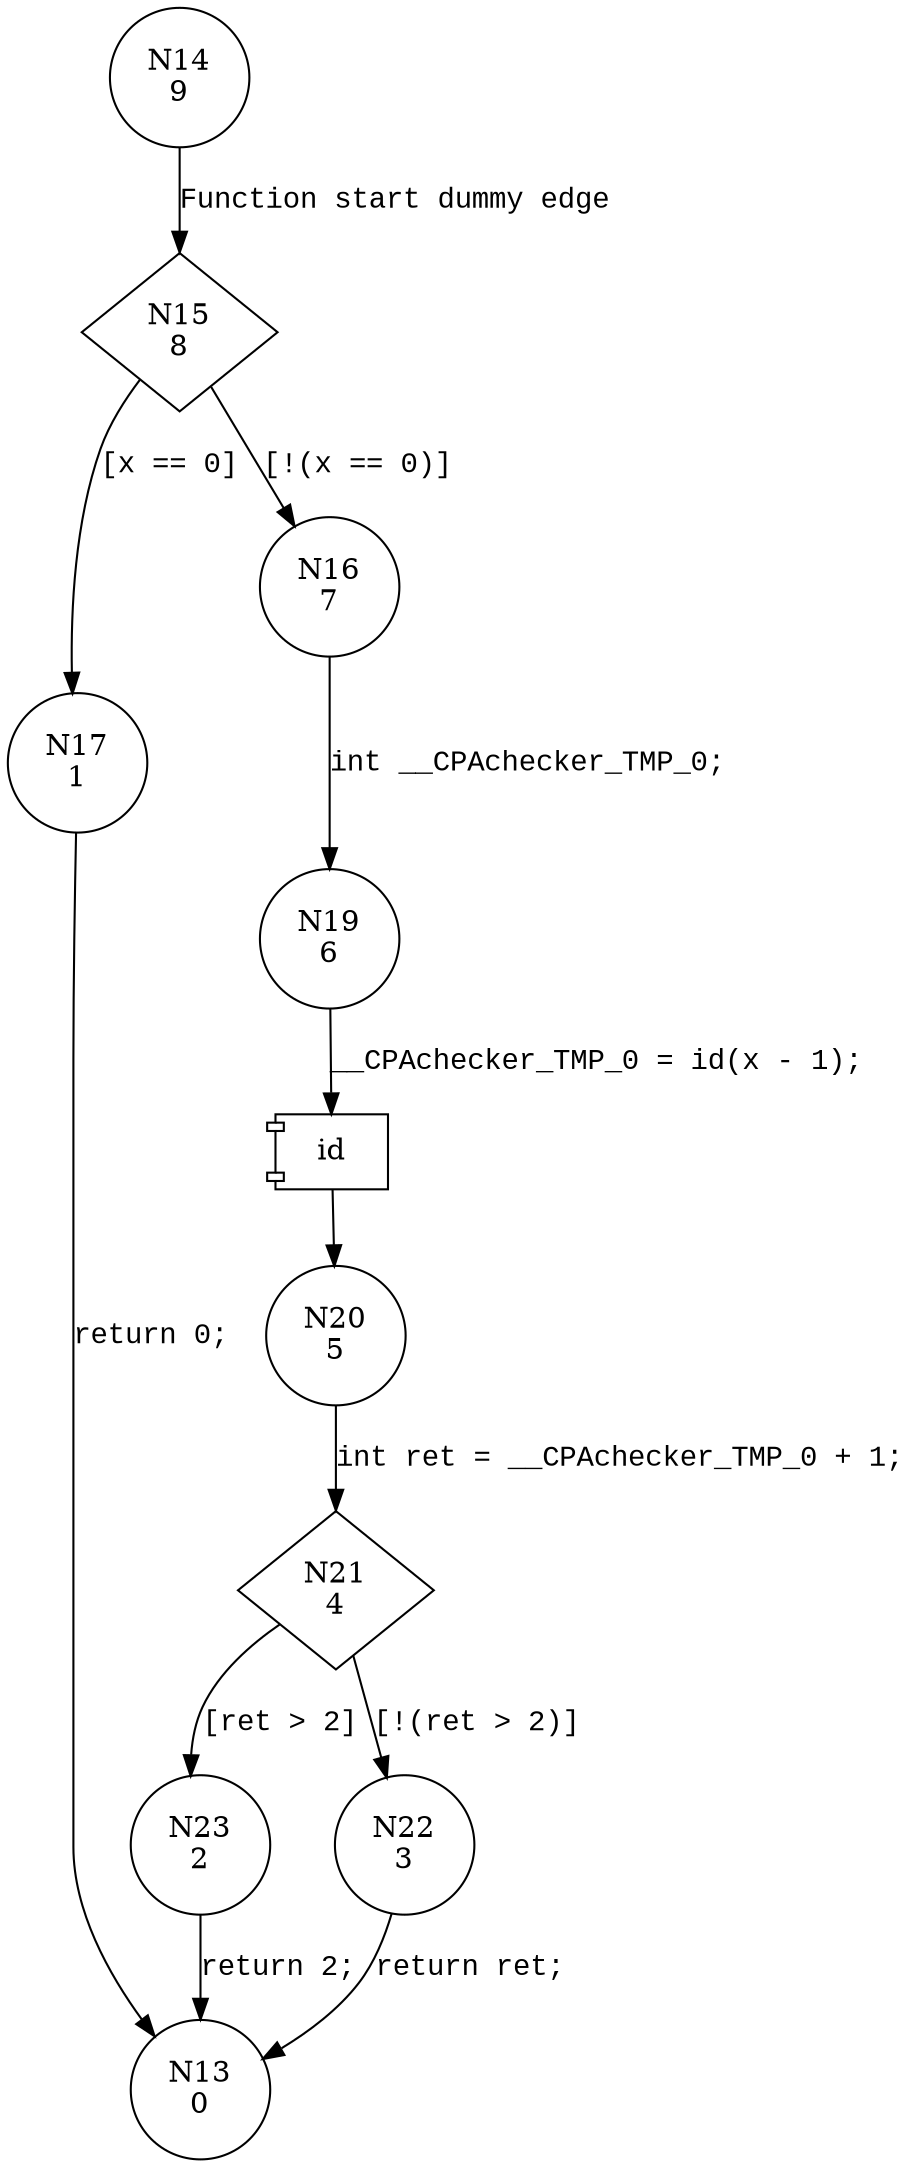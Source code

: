 digraph id2 {
14 [shape="circle" label="N14\n9"]
15 [shape="diamond" label="N15\n8"]
17 [shape="circle" label="N17\n1"]
16 [shape="circle" label="N16\n7"]
19 [shape="circle" label="N19\n6"]
20 [shape="circle" label="N20\n5"]
21 [shape="diamond" label="N21\n4"]
23 [shape="circle" label="N23\n2"]
22 [shape="circle" label="N22\n3"]
13 [shape="circle" label="N13\n0"]
14 -> 15 [label="Function start dummy edge" fontname="Courier New"]
15 -> 17 [label="[x == 0]" fontname="Courier New"]
15 -> 16 [label="[!(x == 0)]" fontname="Courier New"]
100001 [shape="component" label="id"]
19 -> 100001 [label="__CPAchecker_TMP_0 = id(x - 1);" fontname="Courier New"]
100001 -> 20 [label="" fontname="Courier New"]
21 -> 23 [label="[ret > 2]" fontname="Courier New"]
21 -> 22 [label="[!(ret > 2)]" fontname="Courier New"]
23 -> 13 [label="return 2;" fontname="Courier New"]
16 -> 19 [label="int __CPAchecker_TMP_0;" fontname="Courier New"]
20 -> 21 [label="int ret = __CPAchecker_TMP_0 + 1;" fontname="Courier New"]
22 -> 13 [label="return ret;" fontname="Courier New"]
17 -> 13 [label="return 0;" fontname="Courier New"]
}